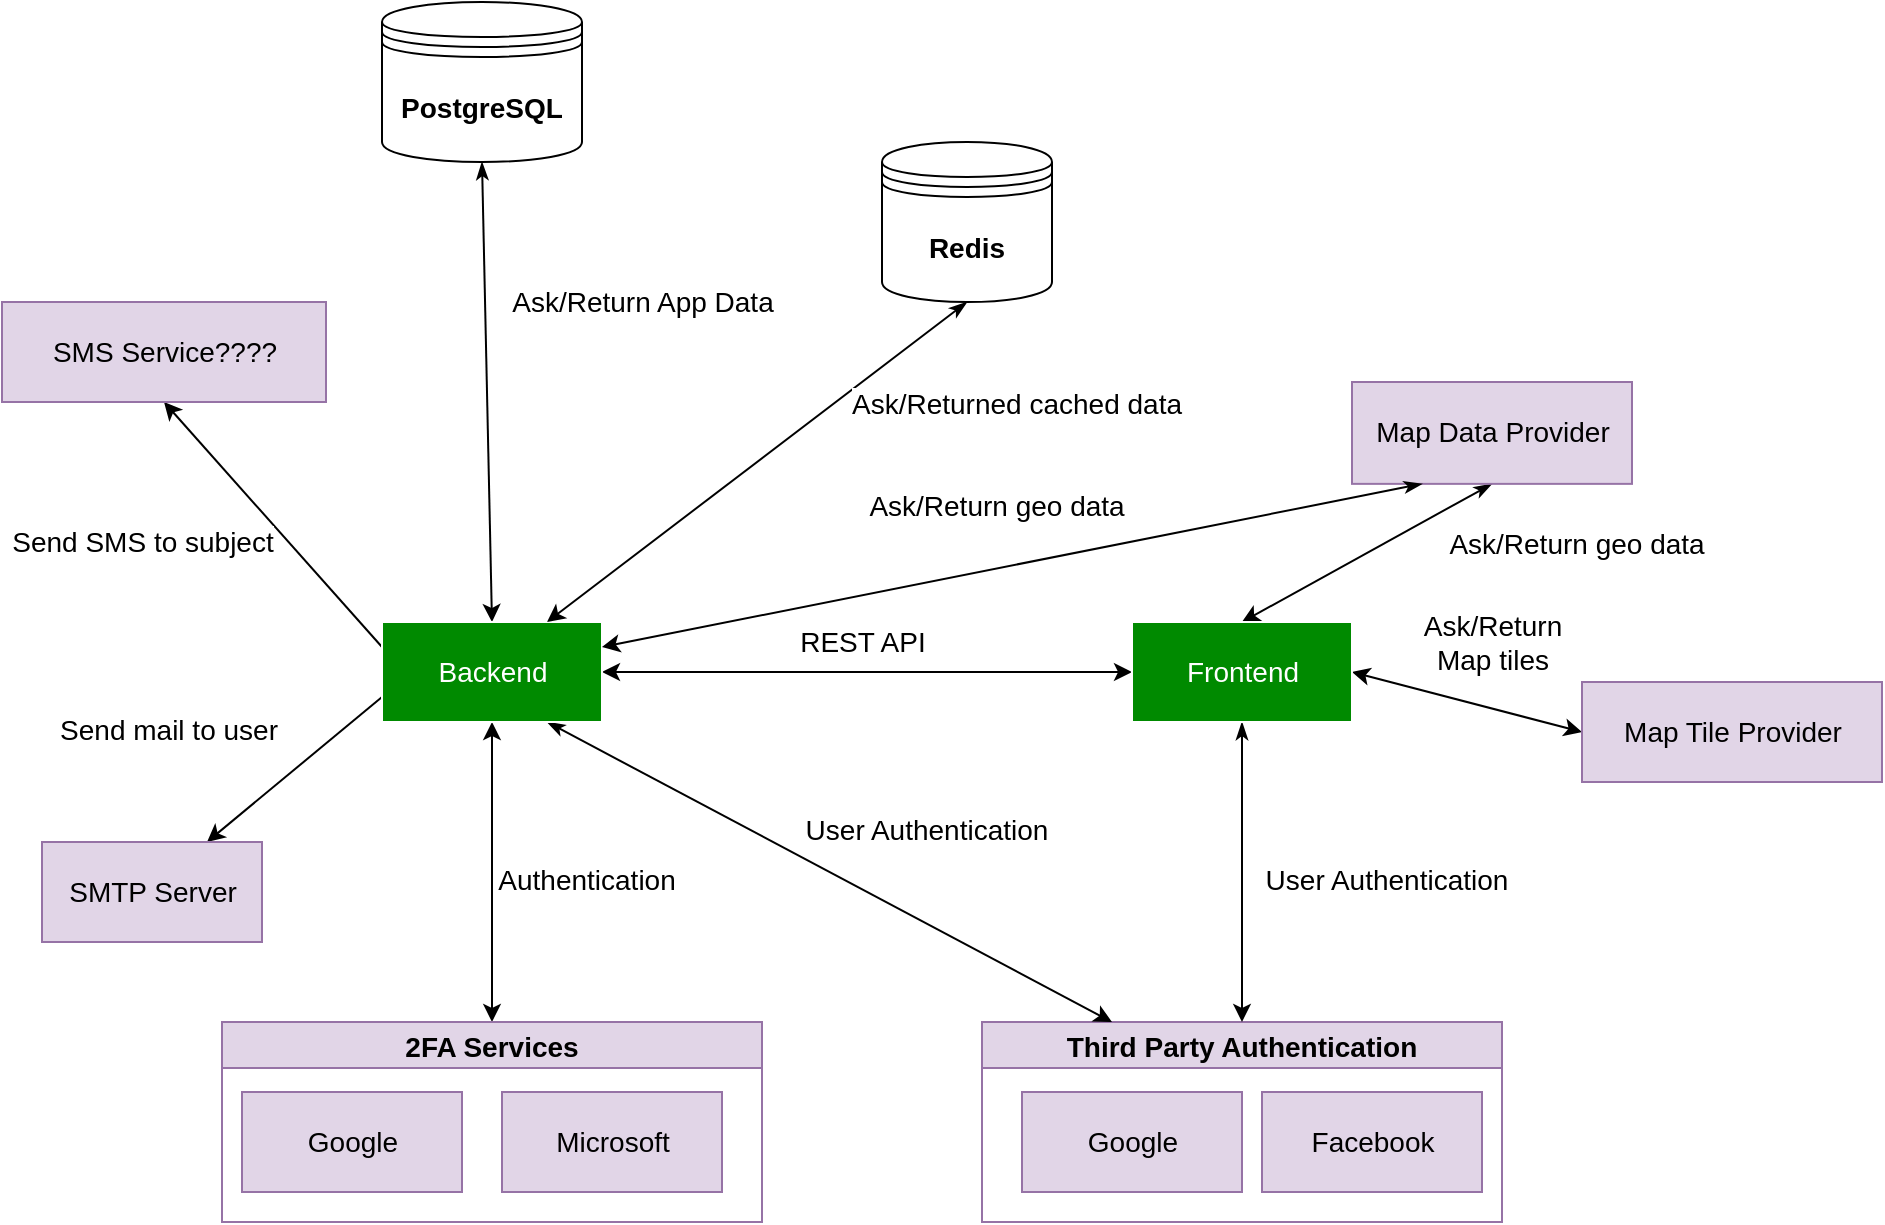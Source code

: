 <mxfile version="15.7.3" type="device"><diagram id="4b8or_0Rk-rCXTNzB_Io" name="Stránka-1"><mxGraphModel dx="1102" dy="865" grid="1" gridSize="10" guides="1" tooltips="1" connect="1" arrows="1" fold="1" page="1" pageScale="1" pageWidth="827" pageHeight="1169" math="0" shadow="0"><root><mxCell id="0"/><mxCell id="1" parent="0"/><mxCell id="ydk9rfZzgNJGIqCwLdIn-13" style="edgeStyle=none;rounded=0;orthogonalLoop=1;jettySize=auto;html=1;exitX=0.5;exitY=1;exitDx=0;exitDy=0;entryX=0.5;entryY=0;entryDx=0;entryDy=0;fontSize=14;fontColor=#FFFFFF;startArrow=classicThin;startFill=1;" parent="1" source="IpA6bpYcecOu8mMh90Jm-7" target="ydk9rfZzgNJGIqCwLdIn-1" edge="1"><mxGeometry relative="1" as="geometry"/></mxCell><mxCell id="ph2mTuwt02xpARoH3tcH-9" value="Ask/Return App Data" style="edgeLabel;html=1;align=center;verticalAlign=middle;resizable=0;points=[];fontSize=14;" vertex="1" connectable="0" parent="ydk9rfZzgNJGIqCwLdIn-13"><mxGeometry x="-0.138" y="4" relative="1" as="geometry"><mxPoint x="74" y="-29" as="offset"/></mxGeometry></mxCell><mxCell id="IpA6bpYcecOu8mMh90Jm-7" value="&lt;b style=&quot;font-size: 14px;&quot;&gt;PostgreSQL&lt;/b&gt;" style="shape=datastore;whiteSpace=wrap;html=1;fontSize=14;" parent="1" vertex="1"><mxGeometry x="200" y="190" width="100" height="80" as="geometry"/></mxCell><mxCell id="IpA6bpYcecOu8mMh90Jm-144" style="edgeStyle=none;rounded=0;orthogonalLoop=1;jettySize=auto;html=1;entryX=0.5;entryY=0;entryDx=0;entryDy=0;exitX=0.5;exitY=1;exitDx=0;exitDy=0;startArrow=classic;startFill=1;fontSize=14;" parent="1" source="ydk9rfZzgNJGIqCwLdIn-1" target="IpA6bpYcecOu8mMh90Jm-139" edge="1"><mxGeometry relative="1" as="geometry"><mxPoint x="452" y="980" as="sourcePoint"/></mxGeometry></mxCell><mxCell id="IpA6bpYcecOu8mMh90Jm-132" value="Third Party Authentication" style="swimlane;shadow=0;sketch=0;strokeColor=#9673a6;fillColor=#e1d5e7;fontSize=14;" parent="1" vertex="1"><mxGeometry x="500" y="700" width="260" height="100" as="geometry"/></mxCell><mxCell id="IpA6bpYcecOu8mMh90Jm-133" value="Google" style="html=1;shadow=0;sketch=0;strokeColor=#9673a6;fillColor=#e1d5e7;fontSize=14;" parent="IpA6bpYcecOu8mMh90Jm-132" vertex="1"><mxGeometry x="20" y="35" width="110" height="50" as="geometry"/></mxCell><mxCell id="IpA6bpYcecOu8mMh90Jm-134" value="Facebook" style="html=1;shadow=0;sketch=0;strokeColor=#9673a6;fillColor=#e1d5e7;fontSize=14;" parent="IpA6bpYcecOu8mMh90Jm-132" vertex="1"><mxGeometry x="140" y="35" width="110" height="50" as="geometry"/></mxCell><mxCell id="IpA6bpYcecOu8mMh90Jm-139" value="2FA Services" style="swimlane;shadow=0;sketch=0;strokeColor=#9673a6;fillColor=#e1d5e7;fontSize=14;" parent="1" vertex="1"><mxGeometry x="120" y="700" width="270" height="100" as="geometry"/></mxCell><mxCell id="IpA6bpYcecOu8mMh90Jm-214" value="Google" style="html=1;shadow=0;sketch=0;strokeColor=#9673a6;fillColor=#e1d5e7;fontSize=14;" parent="IpA6bpYcecOu8mMh90Jm-139" vertex="1"><mxGeometry x="10" y="35" width="110" height="50" as="geometry"/></mxCell><mxCell id="IpA6bpYcecOu8mMh90Jm-215" value="Microsoft" style="html=1;shadow=0;sketch=0;strokeColor=#9673a6;fillColor=#e1d5e7;fontSize=14;" parent="IpA6bpYcecOu8mMh90Jm-139" vertex="1"><mxGeometry x="140" y="35" width="110" height="50" as="geometry"/></mxCell><mxCell id="IpA6bpYcecOu8mMh90Jm-142" style="edgeStyle=none;rounded=0;orthogonalLoop=1;jettySize=auto;html=1;exitX=0.25;exitY=0;exitDx=0;exitDy=0;fontSize=14;" parent="1" source="IpA6bpYcecOu8mMh90Jm-139" target="IpA6bpYcecOu8mMh90Jm-139" edge="1"><mxGeometry relative="1" as="geometry"/></mxCell><mxCell id="IpA6bpYcecOu8mMh90Jm-158" style="edgeStyle=none;rounded=0;orthogonalLoop=1;jettySize=auto;html=1;entryX=0.75;entryY=0;entryDx=0;entryDy=0;exitX=0;exitY=0.75;exitDx=0;exitDy=0;startArrow=none;startFill=0;fontSize=14;" parent="1" source="ydk9rfZzgNJGIqCwLdIn-1" target="IpA6bpYcecOu8mMh90Jm-148" edge="1"><mxGeometry relative="1" as="geometry"><mxPoint x="80" y="643" as="sourcePoint"/></mxGeometry></mxCell><mxCell id="IpA6bpYcecOu8mMh90Jm-148" value="SMTP Server" style="html=1;shadow=0;sketch=0;strokeColor=#9673a6;fillColor=#e1d5e7;fontSize=14;" parent="1" vertex="1"><mxGeometry x="30" y="610" width="110" height="50" as="geometry"/></mxCell><mxCell id="IpA6bpYcecOu8mMh90Jm-156" value="Send SMS to subject" style="edgeStyle=none;rounded=0;orthogonalLoop=1;jettySize=auto;html=1;entryX=0.5;entryY=1;entryDx=0;entryDy=0;exitX=0;exitY=0.25;exitDx=0;exitDy=0;startArrow=none;startFill=0;fontSize=14;" parent="1" source="ydk9rfZzgNJGIqCwLdIn-1" target="IpA6bpYcecOu8mMh90Jm-153" edge="1"><mxGeometry x="0.451" y="55" relative="1" as="geometry"><mxPoint x="80" y="488" as="sourcePoint"/><mxPoint as="offset"/></mxGeometry></mxCell><mxCell id="IpA6bpYcecOu8mMh90Jm-153" value="SMS Service????" style="html=1;shadow=0;sketch=0;strokeColor=#9673a6;fillColor=#e1d5e7;fontSize=14;" parent="1" vertex="1"><mxGeometry x="10" y="340" width="162" height="50" as="geometry"/></mxCell><mxCell id="ph2mTuwt02xpARoH3tcH-18" style="rounded=0;orthogonalLoop=1;jettySize=auto;html=1;exitX=0;exitY=0.5;exitDx=0;exitDy=0;entryX=1;entryY=0.5;entryDx=0;entryDy=0;fontSize=14;startArrow=classic;startFill=1;" edge="1" parent="1" source="IpA6bpYcecOu8mMh90Jm-292" target="ydk9rfZzgNJGIqCwLdIn-5"><mxGeometry relative="1" as="geometry"/></mxCell><mxCell id="ph2mTuwt02xpARoH3tcH-20" value="Ask/Return &lt;br&gt;Map tiles" style="edgeLabel;html=1;align=center;verticalAlign=middle;resizable=0;points=[];fontSize=14;" vertex="1" connectable="0" parent="ph2mTuwt02xpARoH3tcH-18"><mxGeometry x="0.233" y="-4" relative="1" as="geometry"><mxPoint x="25" y="-23" as="offset"/></mxGeometry></mxCell><mxCell id="IpA6bpYcecOu8mMh90Jm-292" value="Map Tile Provider" style="html=1;shadow=0;sketch=0;strokeColor=#9673a6;fillColor=#e1d5e7;fontSize=14;" parent="1" vertex="1"><mxGeometry x="800" y="530" width="150" height="50" as="geometry"/></mxCell><mxCell id="ydk9rfZzgNJGIqCwLdIn-9" style="edgeStyle=none;rounded=0;orthogonalLoop=1;jettySize=auto;html=1;exitX=0.5;exitY=1;exitDx=0;exitDy=0;entryX=0.5;entryY=0;entryDx=0;entryDy=0;fontColor=#FFFFFF;startArrow=classicThin;startFill=1;fontSize=14;" parent="1" source="IpA6bpYcecOu8mMh90Jm-296" target="ydk9rfZzgNJGIqCwLdIn-5" edge="1"><mxGeometry relative="1" as="geometry"/></mxCell><mxCell id="IpA6bpYcecOu8mMh90Jm-296" value="Map Data Provider" style="html=1;shadow=0;sketch=0;strokeColor=#9673a6;fillColor=#e1d5e7;fontSize=14;" parent="1" vertex="1"><mxGeometry x="685" y="380" width="140" height="50.93" as="geometry"/></mxCell><mxCell id="ydk9rfZzgNJGIqCwLdIn-3" style="rounded=0;orthogonalLoop=1;jettySize=auto;html=1;exitX=0.75;exitY=1;exitDx=0;exitDy=0;entryX=0.25;entryY=0;entryDx=0;entryDy=0;fontColor=#FFFFFF;startArrow=classicThin;startFill=1;fontSize=14;" parent="1" source="ydk9rfZzgNJGIqCwLdIn-1" target="IpA6bpYcecOu8mMh90Jm-132" edge="1"><mxGeometry relative="1" as="geometry"/></mxCell><mxCell id="ydk9rfZzgNJGIqCwLdIn-6" style="edgeStyle=none;rounded=0;orthogonalLoop=1;jettySize=auto;html=1;exitX=1;exitY=0.5;exitDx=0;exitDy=0;entryX=0;entryY=0.5;entryDx=0;entryDy=0;fontColor=#FFFFFF;startArrow=classic;startFill=1;fontSize=14;" parent="1" source="ydk9rfZzgNJGIqCwLdIn-1" target="ydk9rfZzgNJGIqCwLdIn-5" edge="1"><mxGeometry relative="1" as="geometry"/></mxCell><mxCell id="BLdgaXmLdydB3DXb975o-2" value="REST API" style="edgeLabel;html=1;align=center;verticalAlign=middle;resizable=0;points=[];fontSize=14;" parent="ydk9rfZzgNJGIqCwLdIn-6" vertex="1" connectable="0"><mxGeometry x="0.109" relative="1" as="geometry"><mxPoint x="-17" y="-15" as="offset"/></mxGeometry></mxCell><mxCell id="ydk9rfZzgNJGIqCwLdIn-1" value="Backend" style="html=1;shadow=0;sketch=0;fillColor=#008A00;strokeColor=#FFFFFF;fontColor=#FFFFFF;fontSize=14;" parent="1" vertex="1"><mxGeometry x="200" y="500" width="110" height="50" as="geometry"/></mxCell><mxCell id="ydk9rfZzgNJGIqCwLdIn-7" style="edgeStyle=none;rounded=0;orthogonalLoop=1;jettySize=auto;html=1;exitX=0.5;exitY=1;exitDx=0;exitDy=0;entryX=0.5;entryY=0;entryDx=0;entryDy=0;fontColor=#FFFFFF;startArrow=classicThin;startFill=1;fontSize=14;" parent="1" source="ydk9rfZzgNJGIqCwLdIn-5" target="IpA6bpYcecOu8mMh90Jm-132" edge="1"><mxGeometry relative="1" as="geometry"/></mxCell><mxCell id="ydk9rfZzgNJGIqCwLdIn-5" value="Frontend" style="html=1;shadow=0;sketch=0;fillColor=#008A00;strokeColor=#FFFFFF;fontColor=#FFFFFF;fontSize=14;" parent="1" vertex="1"><mxGeometry x="575" y="500" width="110" height="50" as="geometry"/></mxCell><mxCell id="ydk9rfZzgNJGIqCwLdIn-11" style="edgeStyle=none;rounded=0;orthogonalLoop=1;jettySize=auto;html=1;exitX=0.5;exitY=1;exitDx=0;exitDy=0;entryX=0.75;entryY=0;entryDx=0;entryDy=0;fontColor=#FFFFFF;startArrow=classicThin;startFill=1;fontSize=14;" parent="1" source="ydk9rfZzgNJGIqCwLdIn-10" target="ydk9rfZzgNJGIqCwLdIn-1" edge="1"><mxGeometry relative="1" as="geometry"/></mxCell><mxCell id="ydk9rfZzgNJGIqCwLdIn-10" value="&lt;b style=&quot;font-size: 14px;&quot;&gt;Redis&lt;/b&gt;" style="shape=datastore;whiteSpace=wrap;html=1;fontSize=14;" parent="1" vertex="1"><mxGeometry x="450" y="260" width="85" height="80" as="geometry"/></mxCell><mxCell id="ph2mTuwt02xpARoH3tcH-1" value="User Authentication" style="edgeLabel;html=1;align=center;verticalAlign=middle;resizable=0;points=[];fontSize=14;" vertex="1" connectable="0" parent="1"><mxGeometry x="480" y="610" as="geometry"><mxPoint x="-8" y="-6" as="offset"/></mxGeometry></mxCell><mxCell id="ph2mTuwt02xpARoH3tcH-2" value="User Authentication" style="edgeLabel;html=1;align=center;verticalAlign=middle;resizable=0;points=[];fontSize=14;" vertex="1" connectable="0" parent="1"><mxGeometry x="710" y="635" as="geometry"><mxPoint x="-8" y="-6" as="offset"/></mxGeometry></mxCell><mxCell id="ph2mTuwt02xpARoH3tcH-3" value="Authentication" style="edgeLabel;html=1;align=center;verticalAlign=middle;resizable=0;points=[];fontSize=14;" vertex="1" connectable="0" parent="1"><mxGeometry x="310" y="635" as="geometry"><mxPoint x="-8" y="-6" as="offset"/></mxGeometry></mxCell><mxCell id="ph2mTuwt02xpARoH3tcH-4" value="Send mail to user" style="edgeLabel;html=1;align=center;verticalAlign=middle;resizable=0;points=[];fontSize=14;" vertex="1" connectable="0" parent="1"><mxGeometry x="101" y="560" as="geometry"><mxPoint x="-8" y="-6" as="offset"/></mxGeometry></mxCell><mxCell id="ph2mTuwt02xpARoH3tcH-10" value="Ask/Returned cached data" style="edgeLabel;html=1;align=center;verticalAlign=middle;resizable=0;points=[];fontSize=14;" vertex="1" connectable="0" parent="1"><mxGeometry x="520.001" y="380.0" as="geometry"><mxPoint x="-3" y="11" as="offset"/></mxGeometry></mxCell><mxCell id="ph2mTuwt02xpARoH3tcH-15" style="edgeStyle=none;rounded=0;orthogonalLoop=1;jettySize=auto;html=1;exitX=0.25;exitY=1;exitDx=0;exitDy=0;entryX=1;entryY=0.25;entryDx=0;entryDy=0;fontColor=#FFFFFF;startArrow=classicThin;startFill=1;fontSize=14;" edge="1" parent="1" source="IpA6bpYcecOu8mMh90Jm-296" target="ydk9rfZzgNJGIqCwLdIn-1"><mxGeometry relative="1" as="geometry"><mxPoint x="502.5" y="350" as="sourcePoint"/><mxPoint x="292.5" y="510" as="targetPoint"/></mxGeometry></mxCell><mxCell id="ph2mTuwt02xpARoH3tcH-16" value="Ask/Return geo data" style="edgeLabel;html=1;align=center;verticalAlign=middle;resizable=0;points=[];fontSize=14;" vertex="1" connectable="0" parent="1"><mxGeometry x="510.001" y="430.93" as="geometry"><mxPoint x="-3" y="11" as="offset"/></mxGeometry></mxCell><mxCell id="ph2mTuwt02xpARoH3tcH-17" value="Ask/Return geo data" style="edgeLabel;html=1;align=center;verticalAlign=middle;resizable=0;points=[];fontSize=14;" vertex="1" connectable="0" parent="1"><mxGeometry x="800.001" y="450.0" as="geometry"><mxPoint x="-3" y="11" as="offset"/></mxGeometry></mxCell></root></mxGraphModel></diagram></mxfile>